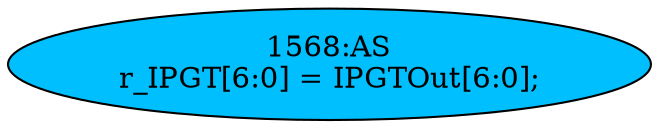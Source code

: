 strict digraph "" {
	node [label="\N"];
	"1568:AS"	 [ast="<pyverilog.vparser.ast.Assign object at 0x7fbdee046b90>",
		def_var="['r_IPGT']",
		fillcolor=deepskyblue,
		label="1568:AS
r_IPGT[6:0] = IPGTOut[6:0];",
		statements="[]",
		style=filled,
		typ=Assign,
		use_var="['IPGTOut']"];
}
